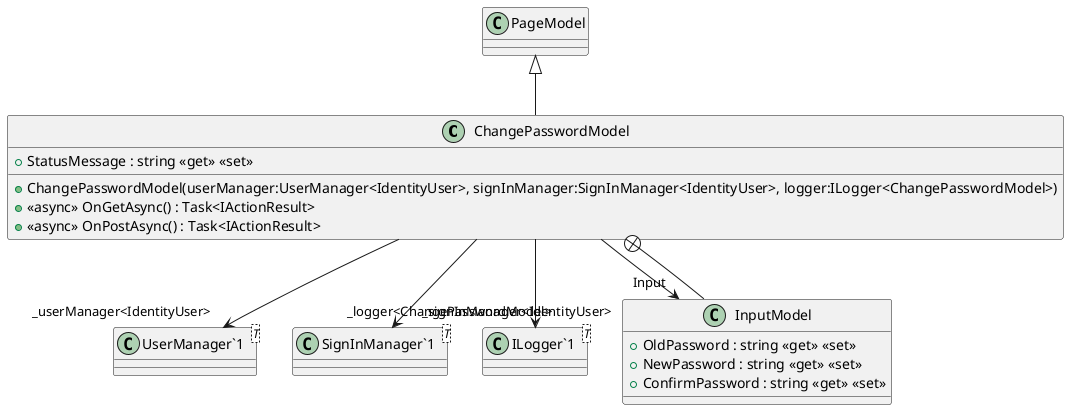 @startuml
class ChangePasswordModel {
    + ChangePasswordModel(userManager:UserManager<IdentityUser>, signInManager:SignInManager<IdentityUser>, logger:ILogger<ChangePasswordModel>)
    + StatusMessage : string <<get>> <<set>>
    + <<async>> OnGetAsync() : Task<IActionResult>
    + <<async>> OnPostAsync() : Task<IActionResult>
}
class "UserManager`1"<T> {
}
class "SignInManager`1"<T> {
}
class "ILogger`1"<T> {
}
class InputModel {
    + OldPassword : string <<get>> <<set>>
    + NewPassword : string <<get>> <<set>>
    + ConfirmPassword : string <<get>> <<set>>
}
PageModel <|-- ChangePasswordModel
ChangePasswordModel --> "_userManager<IdentityUser>" "UserManager`1"
ChangePasswordModel --> "_signInManager<IdentityUser>" "SignInManager`1"
ChangePasswordModel --> "_logger<ChangePasswordModel>" "ILogger`1"
ChangePasswordModel --> "Input" InputModel
ChangePasswordModel +-- InputModel
@enduml
